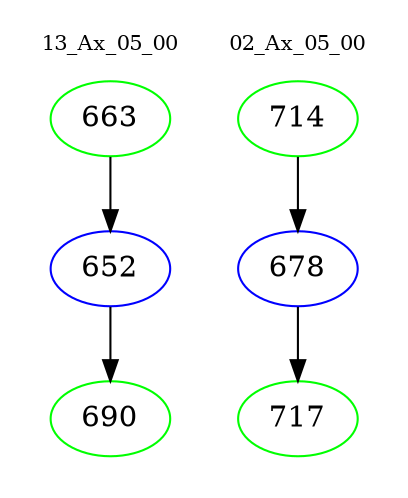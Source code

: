 digraph{
subgraph cluster_0 {
color = white
label = "13_Ax_05_00";
fontsize=10;
T0_663 [label="663", color="green"]
T0_663 -> T0_652 [color="black"]
T0_652 [label="652", color="blue"]
T0_652 -> T0_690 [color="black"]
T0_690 [label="690", color="green"]
}
subgraph cluster_1 {
color = white
label = "02_Ax_05_00";
fontsize=10;
T1_714 [label="714", color="green"]
T1_714 -> T1_678 [color="black"]
T1_678 [label="678", color="blue"]
T1_678 -> T1_717 [color="black"]
T1_717 [label="717", color="green"]
}
}

